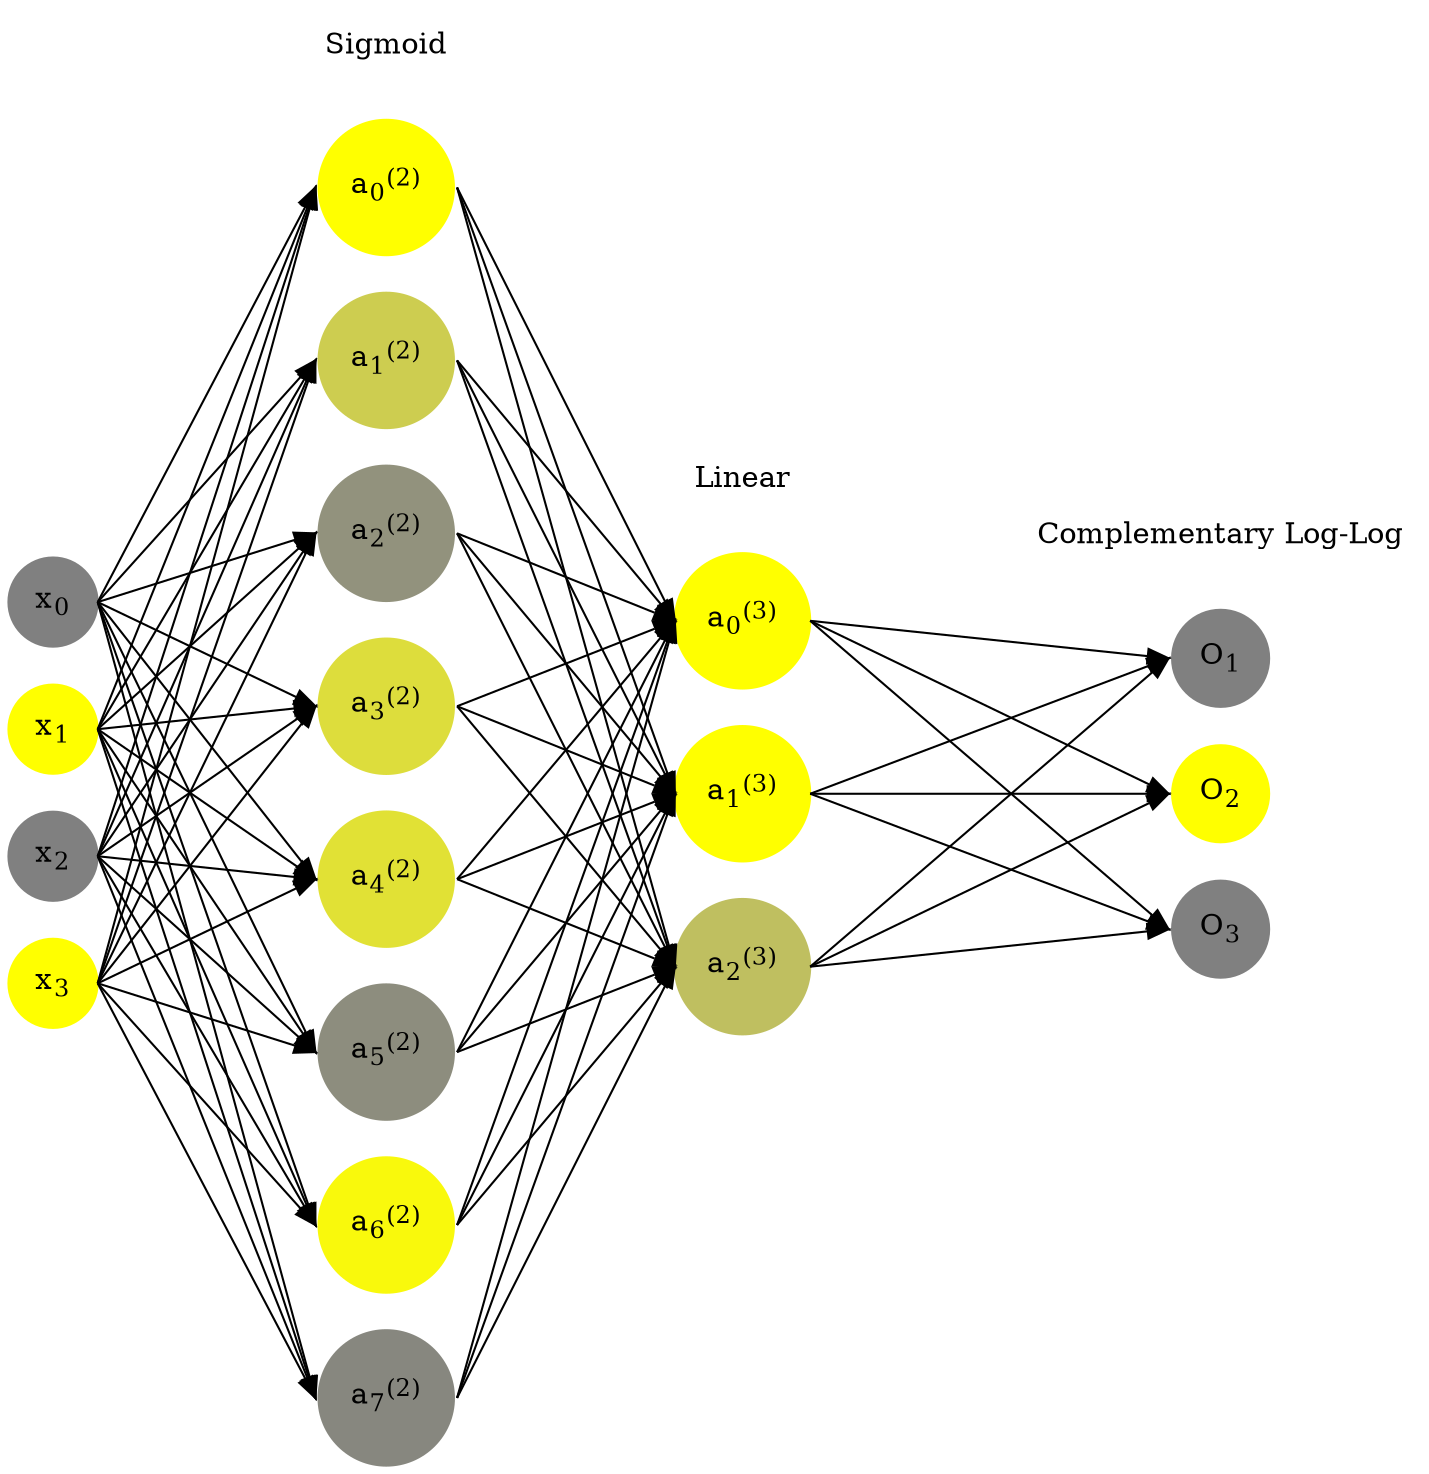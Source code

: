 digraph G {
	rankdir = LR;
	splines=false;
	edge[style=invis];
	ranksep= 1.4;
	{
	node [shape=circle, color="0.1667, 0.0, 0.5", style=filled, fillcolor="0.1667, 0.0, 0.5"];
	x0 [label=<x<sub>0</sub>>];
	}
	{
	node [shape=circle, color="0.1667, 1.0, 1.0", style=filled, fillcolor="0.1667, 1.0, 1.0"];
	x1 [label=<x<sub>1</sub>>];
	}
	{
	node [shape=circle, color="0.1667, 0.0, 0.5", style=filled, fillcolor="0.1667, 0.0, 0.5"];
	x2 [label=<x<sub>2</sub>>];
	}
	{
	node [shape=circle, color="0.1667, 1.0, 1.0", style=filled, fillcolor="0.1667, 1.0, 1.0"];
	x3 [label=<x<sub>3</sub>>];
	}
	{
	node [shape=circle, color="0.1667, 0.999289, 0.999644", style=filled, fillcolor="0.1667, 0.999289, 0.999644"];
	a02 [label=<a<sub>0</sub><sup>(2)</sup>>];
	}
	{
	node [shape=circle, color="0.1667, 0.606086, 0.803043", style=filled, fillcolor="0.1667, 0.606086, 0.803043"];
	a12 [label=<a<sub>1</sub><sup>(2)</sup>>];
	}
	{
	node [shape=circle, color="0.1667, 0.146452, 0.573226", style=filled, fillcolor="0.1667, 0.146452, 0.573226"];
	a22 [label=<a<sub>2</sub><sup>(2)</sup>>];
	}
	{
	node [shape=circle, color="0.1667, 0.727174, 0.863587", style=filled, fillcolor="0.1667, 0.727174, 0.863587"];
	a32 [label=<a<sub>3</sub><sup>(2)</sup>>];
	}
	{
	node [shape=circle, color="0.1667, 0.764026, 0.882013", style=filled, fillcolor="0.1667, 0.764026, 0.882013"];
	a42 [label=<a<sub>4</sub><sup>(2)</sup>>];
	}
	{
	node [shape=circle, color="0.1667, 0.105242, 0.552621", style=filled, fillcolor="0.1667, 0.105242, 0.552621"];
	a52 [label=<a<sub>5</sub><sup>(2)</sup>>];
	}
	{
	node [shape=circle, color="0.1667, 0.951013, 0.975507", style=filled, fillcolor="0.1667, 0.951013, 0.975507"];
	a62 [label=<a<sub>6</sub><sup>(2)</sup>>];
	}
	{
	node [shape=circle, color="0.1667, 0.055013, 0.527506", style=filled, fillcolor="0.1667, 0.055013, 0.527506"];
	a72 [label=<a<sub>7</sub><sup>(2)</sup>>];
	}
	{
	node [shape=circle, color="0.1667, 1.923815, 1.461907", style=filled, fillcolor="0.1667, 1.923815, 1.461907"];
	a03 [label=<a<sub>0</sub><sup>(3)</sup>>];
	}
	{
	node [shape=circle, color="0.1667, 1.487447, 1.243723", style=filled, fillcolor="0.1667, 1.487447, 1.243723"];
	a13 [label=<a<sub>1</sub><sup>(3)</sup>>];
	}
	{
	node [shape=circle, color="0.1667, 0.496250, 0.748125", style=filled, fillcolor="0.1667, 0.496250, 0.748125"];
	a23 [label=<a<sub>2</sub><sup>(3)</sup>>];
	}
	{
	node [shape=circle, color="0.1667, 0.0, 0.5", style=filled, fillcolor="0.1667, 0.0, 0.5"];
	O1 [label=<O<sub>1</sub>>];
	}
	{
	node [shape=circle, color="0.1667, 1.0, 1.0", style=filled, fillcolor="0.1667, 1.0, 1.0"];
	O2 [label=<O<sub>2</sub>>];
	}
	{
	node [shape=circle, color="0.1667, 0.0, 0.5", style=filled, fillcolor="0.1667, 0.0, 0.5"];
	O3 [label=<O<sub>3</sub>>];
	}
	{
	rank=same;
	x0->x1->x2->x3;
	}
	{
	rank=same;
	a02->a12->a22->a32->a42->a52->a62->a72;
	}
	{
	rank=same;
	a03->a13->a23;
	}
	{
	rank=same;
	O1->O2->O3;
	}
	l1 [shape=plaintext,label="Sigmoid"];
	l1->a02;
	{rank=same; l1;a02};
	l2 [shape=plaintext,label="Linear"];
	l2->a03;
	{rank=same; l2;a03};
	l3 [shape=plaintext,label="Complementary Log-Log"];
	l3->O1;
	{rank=same; l3;O1};
edge[style=solid, tailport=e, headport=w];
	{x0;x1;x2;x3} -> {a02;a12;a22;a32;a42;a52;a62;a72};
	{a02;a12;a22;a32;a42;a52;a62;a72} -> {a03;a13;a23};
	{a03;a13;a23} -> {O1,O2,O3};
}